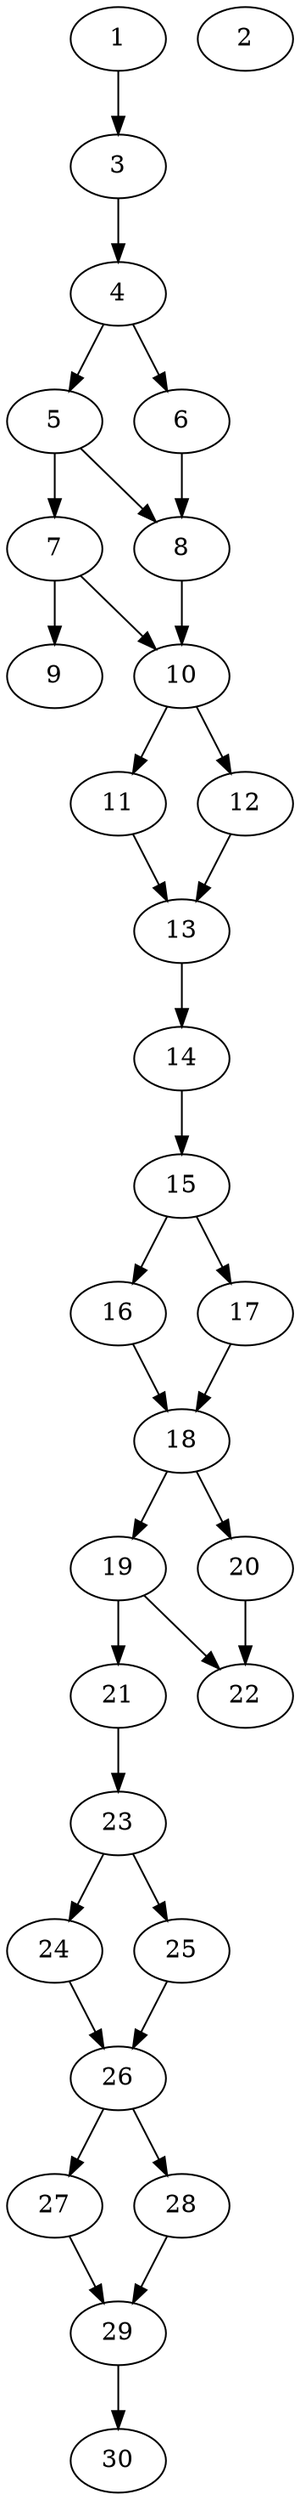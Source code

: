 // DAG automatically generated by daggen at Thu Oct  3 14:04:19 2019
// ./daggen --dot -n 30 --ccr 0.4 --fat 0.3 --regular 0.7 --density 0.7 --mindata 5242880 --maxdata 52428800 
digraph G {
  1 [size="36582400", alpha="0.05", expect_size="14632960"] 
  1 -> 3 [size ="14632960"]
  2 [size="44390400", alpha="0.01", expect_size="17756160"] 
  3 [size="119787520", alpha="0.11", expect_size="47915008"] 
  3 -> 4 [size ="47915008"]
  4 [size="91179520", alpha="0.04", expect_size="36471808"] 
  4 -> 5 [size ="36471808"]
  4 -> 6 [size ="36471808"]
  5 [size="91256320", alpha="0.17", expect_size="36502528"] 
  5 -> 7 [size ="36502528"]
  5 -> 8 [size ="36502528"]
  6 [size="74977280", alpha="0.12", expect_size="29990912"] 
  6 -> 8 [size ="29990912"]
  7 [size="96701440", alpha="0.17", expect_size="38680576"] 
  7 -> 9 [size ="38680576"]
  7 -> 10 [size ="38680576"]
  8 [size="47296000", alpha="0.16", expect_size="18918400"] 
  8 -> 10 [size ="18918400"]
  9 [size="25912320", alpha="0.13", expect_size="10364928"] 
  10 [size="38405120", alpha="0.13", expect_size="15362048"] 
  10 -> 11 [size ="15362048"]
  10 -> 12 [size ="15362048"]
  11 [size="99169280", alpha="0.01", expect_size="39667712"] 
  11 -> 13 [size ="39667712"]
  12 [size="127040000", alpha="0.07", expect_size="50816000"] 
  12 -> 13 [size ="50816000"]
  13 [size="14607360", alpha="0.11", expect_size="5842944"] 
  13 -> 14 [size ="5842944"]
  14 [size="80529920", alpha="0.12", expect_size="32211968"] 
  14 -> 15 [size ="32211968"]
  15 [size="104261120", alpha="0.17", expect_size="41704448"] 
  15 -> 16 [size ="41704448"]
  15 -> 17 [size ="41704448"]
  16 [size="85376000", alpha="0.13", expect_size="34150400"] 
  16 -> 18 [size ="34150400"]
  17 [size="35617280", alpha="0.14", expect_size="14246912"] 
  17 -> 18 [size ="14246912"]
  18 [size="18321920", alpha="0.02", expect_size="7328768"] 
  18 -> 19 [size ="7328768"]
  18 -> 20 [size ="7328768"]
  19 [size="110978560", alpha="0.13", expect_size="44391424"] 
  19 -> 21 [size ="44391424"]
  19 -> 22 [size ="44391424"]
  20 [size="67356160", alpha="0.20", expect_size="26942464"] 
  20 -> 22 [size ="26942464"]
  21 [size="26250240", alpha="0.11", expect_size="10500096"] 
  21 -> 23 [size ="10500096"]
  22 [size="34472960", alpha="0.07", expect_size="13789184"] 
  23 [size="75028480", alpha="0.02", expect_size="30011392"] 
  23 -> 24 [size ="30011392"]
  23 -> 25 [size ="30011392"]
  24 [size="23713280", alpha="0.10", expect_size="9485312"] 
  24 -> 26 [size ="9485312"]
  25 [size="95848960", alpha="0.11", expect_size="38339584"] 
  25 -> 26 [size ="38339584"]
  26 [size="78074880", alpha="0.02", expect_size="31229952"] 
  26 -> 27 [size ="31229952"]
  26 -> 28 [size ="31229952"]
  27 [size="33912320", alpha="0.08", expect_size="13564928"] 
  27 -> 29 [size ="13564928"]
  28 [size="113571840", alpha="0.19", expect_size="45428736"] 
  28 -> 29 [size ="45428736"]
  29 [size="126507520", alpha="0.13", expect_size="50603008"] 
  29 -> 30 [size ="50603008"]
  30 [size="83407360", alpha="0.11", expect_size="33362944"] 
}
